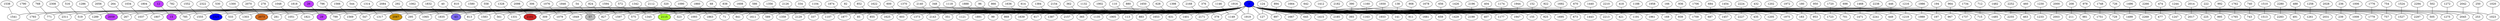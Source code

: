 strict graph {
1538[label="1538" style=filled fillcolor="white"];
1538 -- 1541
3[label="3" style=filled fillcolor="blue1"];
3 -- 1793
3 -- 771
3 -- 1541
3 -- 2311
3 -- 519
3 -- 1289
3 -- 2059
3 -- 267
3 -- 1037
3 -- 1807
3 -- 15
3 -- 785
3 -- 1555
3 -- 2325
3 -- 533
3 -- 1303
3 -- 2073
3 -- 281
3 -- 1051
3 -- 1821
3 -- 29
3 -- 799
3 -- 1569
3 -- 547
3 -- 1317
3 -- 2087
3 -- 295
3 -- 1065
3 -- 1835
3 -- 43
3 -- 813
3 -- 1583
3 -- 561
3 -- 1331
3 -- 2101
3 -- 309
3 -- 1079
3 -- 1849
3 -- 57
3 -- 827
3 -- 1597
3 -- 575
3 -- 1345
3 -- 2115
3 -- 323
3 -- 1093
3 -- 1863
3 -- 71
3 -- 841
3 -- 1611
3 -- 589
3 -- 1359
3 -- 2129
3 -- 337
3 -- 1107
3 -- 1877
3 -- 85
3 -- 855
3 -- 1625
3 -- 603
3 -- 1373
3 -- 2143
3 -- 351
3 -- 1121
3 -- 1891
3 -- 99
3 -- 869
3 -- 1639
3 -- 617
3 -- 1387
3 -- 2157
3 -- 365
3 -- 1135
3 -- 1905
3 -- 113
3 -- 883
3 -- 1653
3 -- 631
3 -- 1401
3 -- 2171
3 -- 379
3 -- 1149
3 -- 1919
3 -- 127
3 -- 897
3 -- 1667
3 -- 645
3 -- 1415
3 -- 2185
3 -- 393
3 -- 1163
3 -- 1933
3 -- 141
3 -- 911
3 -- 1681
3 -- 659
3 -- 1429
3 -- 2199
3 -- 407
3 -- 1177
3 -- 1947
3 -- 155
3 -- 925
3 -- 1695
3 -- 673
3 -- 1443
3 -- 2213
3 -- 421
3 -- 1191
3 -- 1961
3 -- 169
3 -- 939
3 -- 1709
3 -- 687
3 -- 1457
3 -- 2227
3 -- 435
3 -- 1205
3 -- 1975
3 -- 183
3 -- 953
3 -- 1723
3 -- 701
3 -- 1471
3 -- 2241
3 -- 449
3 -- 1219
3 -- 1989
3 -- 197
3 -- 967
3 -- 1737
3 -- 715
3 -- 1485
3 -- 2255
3 -- 463
3 -- 1233
3 -- 2003
3 -- 211
3 -- 981
3 -- 1751
3 -- 729
3 -- 1499
3 -- 2269
3 -- 477
3 -- 1247
3 -- 2017
3 -- 225
3 -- 995
3 -- 1765
3 -- 743
3 -- 1513
3 -- 2283
3 -- 491
3 -- 1261
3 -- 2031
3 -- 239
3 -- 1009
3 -- 1779
3 -- 757
3 -- 1527
3 -- 2297
3 -- 505
3 -- 1275
3 -- 2045
3 -- 253
3 -- 1023
516[label="516" style=filled fillcolor="white"];
516 -- 519
1541[label="1541" style=filled fillcolor="white"];
1541 -- 1538
1541 -- 3
519[label="519" style=filled fillcolor="white"];
519 -- 3
519 -- 516
2056[label="2056" style=filled fillcolor="white"];
2056 -- 2059
1034[label="1034" style=filled fillcolor="white"];
1034 -- 1037
2059[label="2059" style=filled fillcolor="darkorchid1"];
2059 -- 3
2059 -- 2056
12[label="12" style=filled fillcolor="darkorchid1"];
12 -- 15
1037[label="1037" style=filled fillcolor="white"];
1037 -- 3
1037 -- 1034
15[label="15" style=filled fillcolor="darkorchid1"];
15 -- 3
15 -- 12
1552[label="1552" style=filled fillcolor="white"];
1552 -- 1555
530[label="530" style=filled fillcolor="white"];
530 -- 533
1555[label="1555" style=filled fillcolor="white"];
1555 -- 1552
1555 -- 3
533[label="533" style=filled fillcolor="white"];
533 -- 530
533 -- 3
2070[label="2070" style=filled fillcolor="white"];
2070 -- 2073
1048[label="1048" style=filled fillcolor="white"];
1048 -- 1051
2073[label="2073" style=filled fillcolor="chocolate"];
2073 -- 3
2073 -- 2070
26[label="26" style=filled fillcolor="darkorchid1"];
26 -- 29
1051[label="1051" style=filled fillcolor="white"];
1051 -- 3
1051 -- 1048
29[label="29" style=filled fillcolor="darkorchid1"];
29 -- 3
29 -- 26
1566[label="1566" style=filled fillcolor="white"];
1566 -- 1569
544[label="544" style=filled fillcolor="white"];
544 -- 547
1569[label="1569" style=filled fillcolor="white"];
1569 -- 3
1569 -- 1566
547[label="547" style=filled fillcolor="white"];
547 -- 544
547 -- 3
2084[label="2084" style=filled fillcolor="white"];
2084 -- 2087
1062[label="1062" style=filled fillcolor="white"];
1062 -- 1065
2087[label="2087" style=filled fillcolor="darkgoldenrod3"];
2087 -- 3
2087 -- 2084
40[label="40" style=filled fillcolor="white"];
40 -- 43
1065[label="1065" style=filled fillcolor="white"];
1065 -- 3
1065 -- 1062
43[label="43" style=filled fillcolor="mediumslateblue"];
43 -- 3
43 -- 40
1580[label="1580" style=filled fillcolor="white"];
1580 -- 1583
558[label="558" style=filled fillcolor="white"];
558 -- 561
1583[label="1583" style=filled fillcolor="white"];
1583 -- 3
1583 -- 1580
561[label="561" style=filled fillcolor="white"];
561 -- 3
561 -- 558
2098[label="2098" style=filled fillcolor="white"];
2098 -- 2101
1076[label="1076" style=filled fillcolor="white"];
1076 -- 1079
2101[label="2101" style=filled fillcolor="firebrick3"];
2101 -- 2098
2101 -- 3
54[label="54" style=filled fillcolor="white"];
54 -- 57
1079[label="1079" style=filled fillcolor="white"];
1079 -- 3
1079 -- 1076
57[label="57" style=filled fillcolor="gray73"];
57 -- 3
57 -- 54
1594[label="1594" style=filled fillcolor="white"];
1594 -- 1597
572[label="572" style=filled fillcolor="white"];
572 -- 575
1597[label="1597" style=filled fillcolor="white"];
1597 -- 3
1597 -- 1594
575[label="575" style=filled fillcolor="white"];
575 -- 3
575 -- 572
2112[label="2112" style=filled fillcolor="white"];
2112 -- 2115
1090[label="1090" style=filled fillcolor="white"];
1090 -- 1093
2115[label="2115" style=filled fillcolor="greenyellow"];
2115 -- 2112
2115 -- 3
68[label="68" style=filled fillcolor="white"];
68 -- 71
1093[label="1093" style=filled fillcolor="white"];
1093 -- 1090
1093 -- 3
71[label="71" style=filled fillcolor="white"];
71 -- 3
71 -- 68
1608[label="1608" style=filled fillcolor="white"];
1608 -- 1611
586[label="586" style=filled fillcolor="white"];
586 -- 589
1611[label="1611" style=filled fillcolor="white"];
1611 -- 3
1611 -- 1608
589[label="589" style=filled fillcolor="white"];
589 -- 3
589 -- 586
2126[label="2126" style=filled fillcolor="white"];
2126 -- 2129
1104[label="1104" style=filled fillcolor="white"];
1104 -- 1107
2129[label="2129" style=filled fillcolor="white"];
2129 -- 3
2129 -- 2126
82[label="82" style=filled fillcolor="white"];
82 -- 85
1107[label="1107" style=filled fillcolor="white"];
1107 -- 1104
1107 -- 3
85[label="85" style=filled fillcolor="white"];
85 -- 82
85 -- 3
1622[label="1622" style=filled fillcolor="white"];
1622 -- 1625
600[label="600" style=filled fillcolor="white"];
600 -- 603
1625[label="1625" style=filled fillcolor="white"];
1625 -- 3
1625 -- 1622
603[label="603" style=filled fillcolor="white"];
603 -- 3
603 -- 600
2140[label="2140" style=filled fillcolor="white"];
2140 -- 2143
1118[label="1118" style=filled fillcolor="white"];
1118 -- 1121
2143[label="2143" style=filled fillcolor="white"];
2143 -- 3
2143 -- 2140
96[label="96" style=filled fillcolor="white"];
96 -- 99
1121[label="1121" style=filled fillcolor="white"];
1121 -- 3
1121 -- 1118
99[label="99" style=filled fillcolor="white"];
99 -- 96
99 -- 3
1636[label="1636" style=filled fillcolor="white"];
1636 -- 1639
614[label="614" style=filled fillcolor="white"];
614 -- 617
1639[label="1639" style=filled fillcolor="white"];
1639 -- 3
1639 -- 1636
617[label="617" style=filled fillcolor="white"];
617 -- 3
617 -- 614
2154[label="2154" style=filled fillcolor="white"];
2154 -- 2157
1132[label="1132" style=filled fillcolor="white"];
1132 -- 1135
2157[label="2157" style=filled fillcolor="white"];
2157 -- 3
2157 -- 2154
110[label="110" style=filled fillcolor="white"];
110 -- 113
1135[label="1135" style=filled fillcolor="white"];
1135 -- 3
1135 -- 1132
113[label="113" style=filled fillcolor="white"];
113 -- 3
113 -- 110
1650[label="1650" style=filled fillcolor="white"];
1650 -- 1653
628[label="628" style=filled fillcolor="white"];
628 -- 631
1653[label="1653" style=filled fillcolor="white"];
1653 -- 1650
1653 -- 3
631[label="631" style=filled fillcolor="white"];
631 -- 3
631 -- 628
2168[label="2168" style=filled fillcolor="white"];
2168 -- 2171
1146[label="1146" style=filled fillcolor="white"];
1146 -- 1149
2171[label="2171" style=filled fillcolor="white"];
2171 -- 3
2171 -- 2168
124[label="124" style=filled fillcolor="white"];
124 -- 127
1149[label="1149" style=filled fillcolor="white"];
1149 -- 3
1149 -- 1146
127[label="127" style=filled fillcolor="white"];
127 -- 3
127 -- 124
1664[label="1664" style=filled fillcolor="white"];
1664 -- 1667
642[label="642" style=filled fillcolor="white"];
642 -- 645
1667[label="1667" style=filled fillcolor="white"];
1667 -- 1664
1667 -- 3
645[label="645" style=filled fillcolor="white"];
645 -- 642
645 -- 3
2182[label="2182" style=filled fillcolor="white"];
2182 -- 2185
1160[label="1160" style=filled fillcolor="white"];
1160 -- 1163
2185[label="2185" style=filled fillcolor="white"];
2185 -- 3
2185 -- 2182
138[label="138" style=filled fillcolor="white"];
138 -- 141
1163[label="1163" style=filled fillcolor="white"];
1163 -- 3
1163 -- 1160
141[label="141" style=filled fillcolor="white"];
141 -- 3
141 -- 138
1678[label="1678" style=filled fillcolor="white"];
1678 -- 1681
656[label="656" style=filled fillcolor="white"];
656 -- 659
1681[label="1681" style=filled fillcolor="white"];
1681 -- 3
1681 -- 1678
659[label="659" style=filled fillcolor="white"];
659 -- 656
659 -- 3
2196[label="2196" style=filled fillcolor="white"];
2196 -- 2199
1174[label="1174" style=filled fillcolor="white"];
1174 -- 1177
2199[label="2199" style=filled fillcolor="white"];
2199 -- 3
2199 -- 2196
152[label="152" style=filled fillcolor="white"];
152 -- 155
1177[label="1177" style=filled fillcolor="white"];
1177 -- 3
1177 -- 1174
155[label="155" style=filled fillcolor="white"];
155 -- 3
155 -- 152
1692[label="1692" style=filled fillcolor="white"];
1692 -- 1695
670[label="670" style=filled fillcolor="white"];
670 -- 673
1695[label="1695" style=filled fillcolor="white"];
1695 -- 3
1695 -- 1692
673[label="673" style=filled fillcolor="white"];
673 -- 3
673 -- 670
2210[label="2210" style=filled fillcolor="white"];
2210 -- 2213
1188[label="1188" style=filled fillcolor="white"];
1188 -- 1191
2213[label="2213" style=filled fillcolor="white"];
2213 -- 2210
2213 -- 3
166[label="166" style=filled fillcolor="white"];
166 -- 169
1191[label="1191" style=filled fillcolor="white"];
1191 -- 3
1191 -- 1188
169[label="169" style=filled fillcolor="white"];
169 -- 3
169 -- 166
1706[label="1706" style=filled fillcolor="white"];
1706 -- 1709
684[label="684" style=filled fillcolor="white"];
684 -- 687
1709[label="1709" style=filled fillcolor="white"];
1709 -- 3
1709 -- 1706
687[label="687" style=filled fillcolor="white"];
687 -- 3
687 -- 684
2224[label="2224" style=filled fillcolor="white"];
2224 -- 2227
1202[label="1202" style=filled fillcolor="white"];
1202 -- 1205
2227[label="2227" style=filled fillcolor="white"];
2227 -- 2224
2227 -- 3
180[label="180" style=filled fillcolor="white"];
180 -- 183
1205[label="1205" style=filled fillcolor="white"];
1205 -- 1202
1205 -- 3
183[label="183" style=filled fillcolor="white"];
183 -- 3
183 -- 180
1720[label="1720" style=filled fillcolor="white"];
1720 -- 1723
698[label="698" style=filled fillcolor="white"];
698 -- 701
1723[label="1723" style=filled fillcolor="white"];
1723 -- 3
1723 -- 1720
701[label="701" style=filled fillcolor="white"];
701 -- 3
701 -- 698
2238[label="2238" style=filled fillcolor="white"];
2238 -- 2241
1216[label="1216" style=filled fillcolor="white"];
1216 -- 1219
2241[label="2241" style=filled fillcolor="white"];
2241 -- 3
2241 -- 2238
194[label="194" style=filled fillcolor="white"];
194 -- 197
1219[label="1219" style=filled fillcolor="white"];
1219 -- 1216
1219 -- 3
197[label="197" style=filled fillcolor="white"];
197 -- 194
197 -- 3
1734[label="1734" style=filled fillcolor="white"];
1734 -- 1737
712[label="712" style=filled fillcolor="white"];
712 -- 715
1737[label="1737" style=filled fillcolor="white"];
1737 -- 3
1737 -- 1734
715[label="715" style=filled fillcolor="white"];
715 -- 3
715 -- 712
2252[label="2252" style=filled fillcolor="white"];
2252 -- 2255
1230[label="1230" style=filled fillcolor="white"];
1230 -- 1233
2255[label="2255" style=filled fillcolor="white"];
2255 -- 3
2255 -- 2252
208[label="208" style=filled fillcolor="white"];
208 -- 211
1233[label="1233" style=filled fillcolor="white"];
1233 -- 3
1233 -- 1230
211[label="211" style=filled fillcolor="white"];
211 -- 208
211 -- 3
1748[label="1748" style=filled fillcolor="white"];
1748 -- 1751
726[label="726" style=filled fillcolor="white"];
726 -- 729
1751[label="1751" style=filled fillcolor="white"];
1751 -- 3
1751 -- 1748
729[label="729" style=filled fillcolor="white"];
729 -- 3
729 -- 726
2266[label="2266" style=filled fillcolor="white"];
2266 -- 2269
1244[label="1244" style=filled fillcolor="white"];
1244 -- 1247
2269[label="2269" style=filled fillcolor="white"];
2269 -- 3
2269 -- 2266
222[label="222" style=filled fillcolor="white"];
222 -- 225
1247[label="1247" style=filled fillcolor="white"];
1247 -- 3
1247 -- 1244
225[label="225" style=filled fillcolor="white"];
225 -- 3
225 -- 222
1762[label="1762" style=filled fillcolor="white"];
1762 -- 1765
740[label="740" style=filled fillcolor="white"];
740 -- 743
1765[label="1765" style=filled fillcolor="white"];
1765 -- 1762
1765 -- 3
743[label="743" style=filled fillcolor="white"];
743 -- 3
743 -- 740
2280[label="2280" style=filled fillcolor="white"];
2280 -- 2283
1258[label="1258" style=filled fillcolor="white"];
1258 -- 1261
2283[label="2283" style=filled fillcolor="white"];
2283 -- 3
2283 -- 2280
236[label="236" style=filled fillcolor="white"];
236 -- 239
1261[label="1261" style=filled fillcolor="white"];
1261 -- 3
1261 -- 1258
239[label="239" style=filled fillcolor="white"];
239 -- 3
239 -- 236
1776[label="1776" style=filled fillcolor="white"];
1776 -- 1779
754[label="754" style=filled fillcolor="white"];
754 -- 757
1779[label="1779" style=filled fillcolor="white"];
1779 -- 1776
1779 -- 3
757[label="757" style=filled fillcolor="white"];
757 -- 754
757 -- 3
2294[label="2294" style=filled fillcolor="white"];
2294 -- 2297
1272[label="1272" style=filled fillcolor="white"];
1272 -- 1275
2297[label="2297" style=filled fillcolor="white"];
2297 -- 3
2297 -- 2294
250[label="250" style=filled fillcolor="white"];
250 -- 253
1275[label="1275" style=filled fillcolor="white"];
1275 -- 3
1275 -- 1272
253[label="253" style=filled fillcolor="white"];
253 -- 3
253 -- 250
1790[label="1790" style=filled fillcolor="white"];
1790 -- 1793
768[label="768" style=filled fillcolor="white"];
768 -- 771
1793[label="1793" style=filled fillcolor="white"];
1793 -- 3
1793 -- 1790
771[label="771" style=filled fillcolor="white"];
771 -- 768
771 -- 3
2308[label="2308" style=filled fillcolor="white"];
2308 -- 2311
1286[label="1286" style=filled fillcolor="white"];
1286 -- 1289
2311[label="2311" style=filled fillcolor="white"];
2311 -- 3
2311 -- 2308
264[label="264" style=filled fillcolor="white"];
264 -- 267
1289[label="1289" style=filled fillcolor="white"];
1289 -- 3
1289 -- 1286
267[label="267" style=filled fillcolor="white"];
267 -- 3
267 -- 264
1804[label="1804" style=filled fillcolor="white"];
1804 -- 1807
782[label="782" style=filled fillcolor="white"];
782 -- 785
1807[label="1807" style=filled fillcolor="white"];
1807 -- 3
1807 -- 1804
785[label="785" style=filled fillcolor="white"];
785 -- 3
785 -- 782
2322[label="2322" style=filled fillcolor="white"];
2322 -- 2325
1300[label="1300" style=filled fillcolor="white"];
1300 -- 1303
2325[label="2325" style=filled fillcolor="blue1"];
2325 -- 2322
2325 -- 3
278[label="278" style=filled fillcolor="white"];
278 -- 281
1303[label="1303" style=filled fillcolor="white"];
1303 -- 3
1303 -- 1300
281[label="281" style=filled fillcolor="white"];
281 -- 3
281 -- 278
1818[label="1818" style=filled fillcolor="white"];
1818 -- 1821
796[label="796" style=filled fillcolor="white"];
796 -- 799
1821[label="1821" style=filled fillcolor="white"];
1821 -- 3
1821 -- 1818
799[label="799" style=filled fillcolor="white"];
799 -- 3
799 -- 796
1314[label="1314" style=filled fillcolor="white"];
1314 -- 1317
292[label="292" style=filled fillcolor="white"];
292 -- 295
1317[label="1317" style=filled fillcolor="white"];
1317 -- 1314
1317 -- 3
295[label="295" style=filled fillcolor="white"];
295 -- 3
295 -- 292
1832[label="1832" style=filled fillcolor="white"];
1832 -- 1835
810[label="810" style=filled fillcolor="white"];
810 -- 813
1835[label="1835" style=filled fillcolor="white"];
1835 -- 3
1835 -- 1832
813[label="813" style=filled fillcolor="white"];
813 -- 3
813 -- 810
1328[label="1328" style=filled fillcolor="white"];
1328 -- 1331
306[label="306" style=filled fillcolor="white"];
306 -- 309
1331[label="1331" style=filled fillcolor="white"];
1331 -- 1328
1331 -- 3
309[label="309" style=filled fillcolor="white"];
309 -- 306
309 -- 3
1846[label="1846" style=filled fillcolor="white"];
1846 -- 1849
824[label="824" style=filled fillcolor="white"];
824 -- 827
1849[label="1849" style=filled fillcolor="white"];
1849 -- 3
1849 -- 1846
827[label="827" style=filled fillcolor="white"];
827 -- 3
827 -- 824
1342[label="1342" style=filled fillcolor="white"];
1342 -- 1345
320[label="320" style=filled fillcolor="white"];
320 -- 323
1345[label="1345" style=filled fillcolor="white"];
1345 -- 3
1345 -- 1342
323[label="323" style=filled fillcolor="white"];
323 -- 320
323 -- 3
1860[label="1860" style=filled fillcolor="white"];
1860 -- 1863
838[label="838" style=filled fillcolor="white"];
838 -- 841
1863[label="1863" style=filled fillcolor="white"];
1863 -- 3
1863 -- 1860
841[label="841" style=filled fillcolor="white"];
841 -- 3
841 -- 838
1356[label="1356" style=filled fillcolor="white"];
1356 -- 1359
334[label="334" style=filled fillcolor="white"];
334 -- 337
1359[label="1359" style=filled fillcolor="white"];
1359 -- 3
1359 -- 1356
337[label="337" style=filled fillcolor="white"];
337 -- 3
337 -- 334
1874[label="1874" style=filled fillcolor="white"];
1874 -- 1877
852[label="852" style=filled fillcolor="white"];
852 -- 855
1877[label="1877" style=filled fillcolor="white"];
1877 -- 1874
1877 -- 3
855[label="855" style=filled fillcolor="white"];
855 -- 3
855 -- 852
1370[label="1370" style=filled fillcolor="white"];
1370 -- 1373
348[label="348" style=filled fillcolor="white"];
348 -- 351
1373[label="1373" style=filled fillcolor="white"];
1373 -- 3
1373 -- 1370
351[label="351" style=filled fillcolor="white"];
351 -- 3
351 -- 348
1888[label="1888" style=filled fillcolor="white"];
1888 -- 1891
866[label="866" style=filled fillcolor="white"];
866 -- 869
1891[label="1891" style=filled fillcolor="white"];
1891 -- 1888
1891 -- 3
869[label="869" style=filled fillcolor="white"];
869 -- 866
869 -- 3
1384[label="1384" style=filled fillcolor="white"];
1384 -- 1387
362[label="362" style=filled fillcolor="white"];
362 -- 365
1387[label="1387" style=filled fillcolor="white"];
1387 -- 3
1387 -- 1384
365[label="365" style=filled fillcolor="white"];
365 -- 3
365 -- 362
1902[label="1902" style=filled fillcolor="white"];
1902 -- 1905
880[label="880" style=filled fillcolor="white"];
880 -- 883
1905[label="1905" style=filled fillcolor="white"];
1905 -- 3
1905 -- 1902
883[label="883" style=filled fillcolor="white"];
883 -- 880
883 -- 3
1398[label="1398" style=filled fillcolor="white"];
1398 -- 1401
376[label="376" style=filled fillcolor="white"];
376 -- 379
1401[label="1401" style=filled fillcolor="white"];
1401 -- 3
1401 -- 1398
379[label="379" style=filled fillcolor="white"];
379 -- 3
379 -- 376
1916[label="1916" style=filled fillcolor="white"];
1916 -- 1919
894[label="894" style=filled fillcolor="white"];
894 -- 897
1919[label="1919" style=filled fillcolor="white"];
1919 -- 3
1919 -- 1916
897[label="897" style=filled fillcolor="white"];
897 -- 3
897 -- 894
1412[label="1412" style=filled fillcolor="white"];
1412 -- 1415
390[label="390" style=filled fillcolor="white"];
390 -- 393
1415[label="1415" style=filled fillcolor="white"];
1415 -- 3
1415 -- 1412
393[label="393" style=filled fillcolor="white"];
393 -- 3
393 -- 390
1930[label="1930" style=filled fillcolor="white"];
1930 -- 1933
908[label="908" style=filled fillcolor="white"];
908 -- 911
1933[label="1933" style=filled fillcolor="white"];
1933 -- 3
1933 -- 1930
911[label="911" style=filled fillcolor="white"];
911 -- 3
911 -- 908
1426[label="1426" style=filled fillcolor="white"];
1426 -- 1429
404[label="404" style=filled fillcolor="white"];
404 -- 407
1429[label="1429" style=filled fillcolor="white"];
1429 -- 1426
1429 -- 3
407[label="407" style=filled fillcolor="white"];
407 -- 3
407 -- 404
1944[label="1944" style=filled fillcolor="white"];
1944 -- 1947
922[label="922" style=filled fillcolor="white"];
922 -- 925
1947[label="1947" style=filled fillcolor="white"];
1947 -- 3
1947 -- 1944
925[label="925" style=filled fillcolor="white"];
925 -- 3
925 -- 922
1440[label="1440" style=filled fillcolor="white"];
1440 -- 1443
418[label="418" style=filled fillcolor="white"];
418 -- 421
1443[label="1443" style=filled fillcolor="white"];
1443 -- 1440
1443 -- 3
421[label="421" style=filled fillcolor="white"];
421 -- 418
421 -- 3
1958[label="1958" style=filled fillcolor="white"];
1958 -- 1961
936[label="936" style=filled fillcolor="white"];
936 -- 939
1961[label="1961" style=filled fillcolor="white"];
1961 -- 3
1961 -- 1958
939[label="939" style=filled fillcolor="white"];
939 -- 3
939 -- 936
1454[label="1454" style=filled fillcolor="white"];
1454 -- 1457
432[label="432" style=filled fillcolor="white"];
432 -- 435
1457[label="1457" style=filled fillcolor="white"];
1457 -- 3
1457 -- 1454
435[label="435" style=filled fillcolor="white"];
435 -- 432
435 -- 3
1972[label="1972" style=filled fillcolor="white"];
1972 -- 1975
950[label="950" style=filled fillcolor="white"];
950 -- 953
1975[label="1975" style=filled fillcolor="white"];
1975 -- 3
1975 -- 1972
953[label="953" style=filled fillcolor="white"];
953 -- 3
953 -- 950
1468[label="1468" style=filled fillcolor="white"];
1468 -- 1471
446[label="446" style=filled fillcolor="white"];
446 -- 449
1471[label="1471" style=filled fillcolor="white"];
1471 -- 3
1471 -- 1468
449[label="449" style=filled fillcolor="white"];
449 -- 3
449 -- 446
1986[label="1986" style=filled fillcolor="white"];
1986 -- 1989
964[label="964" style=filled fillcolor="white"];
964 -- 967
1989[label="1989" style=filled fillcolor="white"];
1989 -- 1986
1989 -- 3
967[label="967" style=filled fillcolor="white"];
967 -- 3
967 -- 964
1482[label="1482" style=filled fillcolor="white"];
1482 -- 1485
460[label="460" style=filled fillcolor="white"];
460 -- 463
1485[label="1485" style=filled fillcolor="white"];
1485 -- 3
1485 -- 1482
463[label="463" style=filled fillcolor="white"];
463 -- 3
463 -- 460
2000[label="2000" style=filled fillcolor="white"];
2000 -- 2003
978[label="978" style=filled fillcolor="white"];
978 -- 981
2003[label="2003" style=filled fillcolor="white"];
2003 -- 2000
2003 -- 3
981[label="981" style=filled fillcolor="white"];
981 -- 978
981 -- 3
1496[label="1496" style=filled fillcolor="white"];
1496 -- 1499
474[label="474" style=filled fillcolor="white"];
474 -- 477
1499[label="1499" style=filled fillcolor="white"];
1499 -- 3
1499 -- 1496
477[label="477" style=filled fillcolor="white"];
477 -- 3
477 -- 474
2014[label="2014" style=filled fillcolor="white"];
2014 -- 2017
992[label="992" style=filled fillcolor="white"];
992 -- 995
2017[label="2017" style=filled fillcolor="white"];
2017 -- 3
2017 -- 2014
995[label="995" style=filled fillcolor="white"];
995 -- 992
995 -- 3
1510[label="1510" style=filled fillcolor="white"];
1510 -- 1513
488[label="488" style=filled fillcolor="white"];
488 -- 491
1513[label="1513" style=filled fillcolor="white"];
1513 -- 3
1513 -- 1510
491[label="491" style=filled fillcolor="white"];
491 -- 3
491 -- 488
2028[label="2028" style=filled fillcolor="white"];
2028 -- 2031
1006[label="1006" style=filled fillcolor="white"];
1006 -- 1009
2031[label="2031" style=filled fillcolor="white"];
2031 -- 3
2031 -- 2028
1009[label="1009" style=filled fillcolor="white"];
1009 -- 3
1009 -- 1006
1524[label="1524" style=filled fillcolor="white"];
1524 -- 1527
502[label="502" style=filled fillcolor="white"];
502 -- 505
1527[label="1527" style=filled fillcolor="white"];
1527 -- 3
1527 -- 1524
505[label="505" style=filled fillcolor="white"];
505 -- 3
505 -- 502
2042[label="2042" style=filled fillcolor="white"];
2042 -- 2045
1020[label="1020" style=filled fillcolor="white"];
1020 -- 1023
2045[label="2045" style=filled fillcolor="white"];
2045 -- 3
2045 -- 2042
1023[label="1023" style=filled fillcolor="white"];
1023 -- 3
1023 -- 1020
}